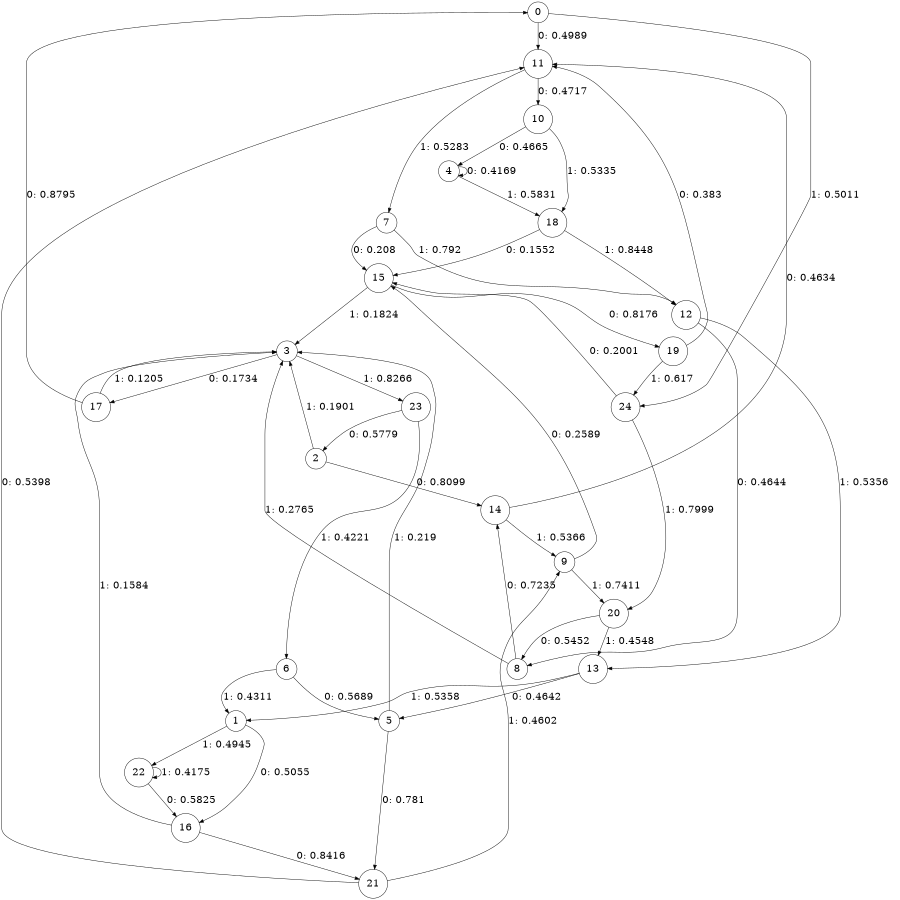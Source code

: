 digraph "ch12faceL7" {
size = "6,8.5";
ratio = "fill";
node [shape = circle];
node [fontsize = 24];
edge [fontsize = 24];
0 -> 11 [label = "0: 0.4989   "];
0 -> 24 [label = "1: 0.5011   "];
1 -> 16 [label = "0: 0.5055   "];
1 -> 22 [label = "1: 0.4945   "];
2 -> 14 [label = "0: 0.8099   "];
2 -> 3 [label = "1: 0.1901   "];
3 -> 17 [label = "0: 0.1734   "];
3 -> 23 [label = "1: 0.8266   "];
4 -> 4 [label = "0: 0.4169   "];
4 -> 18 [label = "1: 0.5831   "];
5 -> 21 [label = "0: 0.781    "];
5 -> 3 [label = "1: 0.219    "];
6 -> 5 [label = "0: 0.5689   "];
6 -> 1 [label = "1: 0.4311   "];
7 -> 15 [label = "0: 0.208    "];
7 -> 12 [label = "1: 0.792    "];
8 -> 14 [label = "0: 0.7235   "];
8 -> 3 [label = "1: 0.2765   "];
9 -> 15 [label = "0: 0.2589   "];
9 -> 20 [label = "1: 0.7411   "];
10 -> 4 [label = "0: 0.4665   "];
10 -> 18 [label = "1: 0.5335   "];
11 -> 10 [label = "0: 0.4717   "];
11 -> 7 [label = "1: 0.5283   "];
12 -> 8 [label = "0: 0.4644   "];
12 -> 13 [label = "1: 0.5356   "];
13 -> 5 [label = "0: 0.4642   "];
13 -> 1 [label = "1: 0.5358   "];
14 -> 11 [label = "0: 0.4634   "];
14 -> 9 [label = "1: 0.5366   "];
15 -> 19 [label = "0: 0.8176   "];
15 -> 3 [label = "1: 0.1824   "];
16 -> 21 [label = "0: 0.8416   "];
16 -> 3 [label = "1: 0.1584   "];
17 -> 0 [label = "0: 0.8795   "];
17 -> 3 [label = "1: 0.1205   "];
18 -> 15 [label = "0: 0.1552   "];
18 -> 12 [label = "1: 0.8448   "];
19 -> 11 [label = "0: 0.383    "];
19 -> 24 [label = "1: 0.617    "];
20 -> 8 [label = "0: 0.5452   "];
20 -> 13 [label = "1: 0.4548   "];
21 -> 11 [label = "0: 0.5398   "];
21 -> 9 [label = "1: 0.4602   "];
22 -> 16 [label = "0: 0.5825   "];
22 -> 22 [label = "1: 0.4175   "];
23 -> 2 [label = "0: 0.5779   "];
23 -> 6 [label = "1: 0.4221   "];
24 -> 15 [label = "0: 0.2001   "];
24 -> 20 [label = "1: 0.7999   "];
}